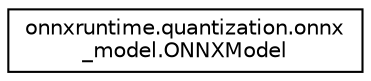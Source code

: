 digraph "Graphical Class Hierarchy"
{
 // LATEX_PDF_SIZE
  edge [fontname="Helvetica",fontsize="10",labelfontname="Helvetica",labelfontsize="10"];
  node [fontname="Helvetica",fontsize="10",shape=record];
  rankdir="LR";
  Node0 [label="onnxruntime.quantization.onnx\l_model.ONNXModel",height=0.2,width=0.4,color="black", fillcolor="white", style="filled",URL="$classonnxruntime_1_1quantization_1_1onnx__model_1_1ONNXModel.html",tooltip=" "];
}

